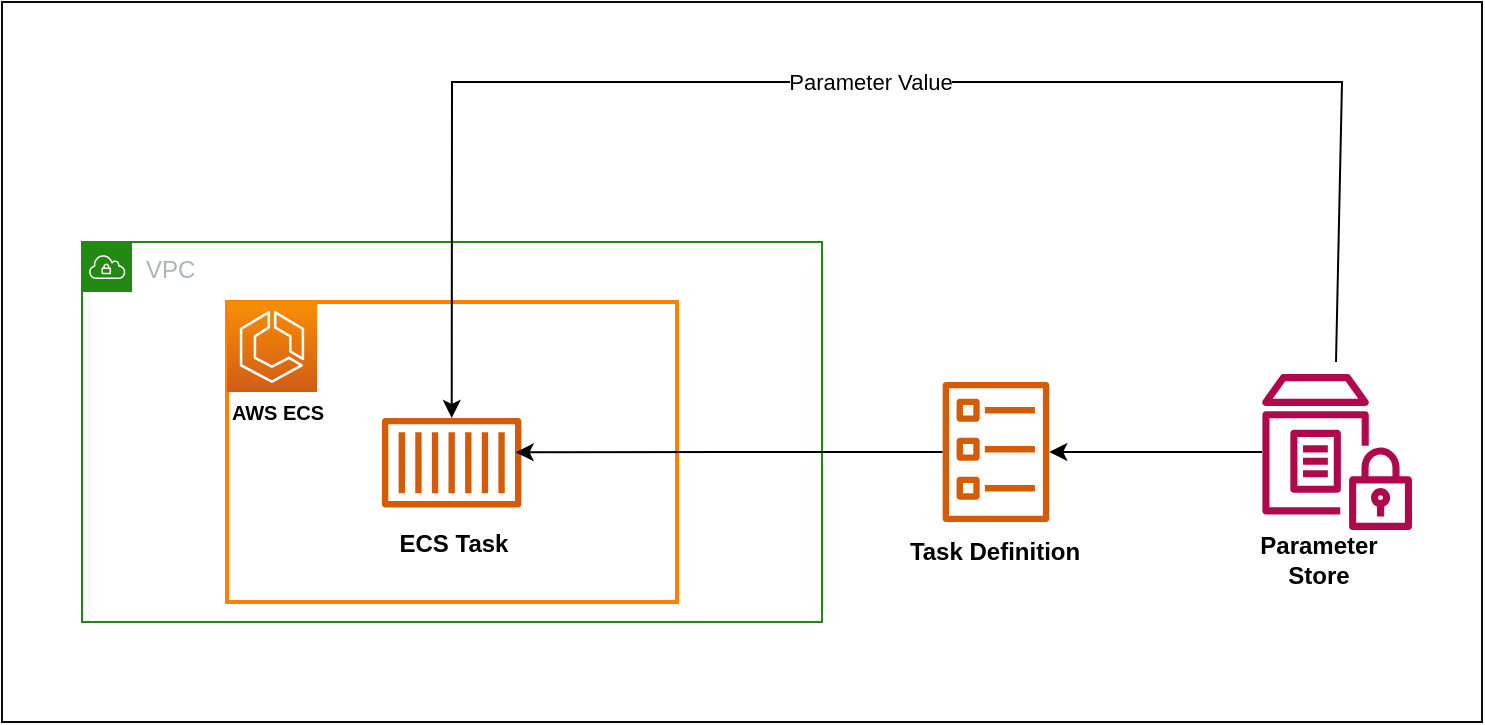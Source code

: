 <mxfile version="21.2.1" type="device">
  <diagram name="Página-1" id="oRof4bi7FMiIdzMMN4kg">
    <mxGraphModel dx="1434" dy="664" grid="1" gridSize="10" guides="1" tooltips="1" connect="1" arrows="1" fold="1" page="1" pageScale="1" pageWidth="827" pageHeight="1169" math="0" shadow="0">
      <root>
        <mxCell id="0" />
        <mxCell id="1" parent="0" />
        <mxCell id="PckgVP8NDZXa9hlAkmpA-39" value="" style="rounded=0;whiteSpace=wrap;html=1;strokeColor=#0A0A0A;" vertex="1" parent="1">
          <mxGeometry x="30" y="40" width="740" height="360" as="geometry" />
        </mxCell>
        <mxCell id="PckgVP8NDZXa9hlAkmpA-1" value="VPC" style="points=[[0,0],[0.25,0],[0.5,0],[0.75,0],[1,0],[1,0.25],[1,0.5],[1,0.75],[1,1],[0.75,1],[0.5,1],[0.25,1],[0,1],[0,0.75],[0,0.5],[0,0.25]];outlineConnect=0;gradientColor=none;html=1;whiteSpace=wrap;fontSize=12;fontStyle=0;container=1;pointerEvents=0;collapsible=0;recursiveResize=0;shape=mxgraph.aws4.group;grIcon=mxgraph.aws4.group_vpc;strokeColor=#248814;fillColor=none;verticalAlign=top;align=left;spacingLeft=30;fontColor=#AAB7B8;dashed=0;" vertex="1" parent="1">
          <mxGeometry x="70" y="160" width="370" height="190" as="geometry" />
        </mxCell>
        <mxCell id="PckgVP8NDZXa9hlAkmpA-6" value="" style="group" vertex="1" connectable="0" parent="PckgVP8NDZXa9hlAkmpA-1">
          <mxGeometry x="72.5" y="30" width="225" height="150" as="geometry" />
        </mxCell>
        <mxCell id="PckgVP8NDZXa9hlAkmpA-5" value="" style="rounded=0;whiteSpace=wrap;html=1;strokeColor=#FF8000;strokeWidth=2;" vertex="1" parent="PckgVP8NDZXa9hlAkmpA-6">
          <mxGeometry width="225" height="150" as="geometry" />
        </mxCell>
        <mxCell id="PckgVP8NDZXa9hlAkmpA-2" value="" style="sketch=0;points=[[0,0,0],[0.25,0,0],[0.5,0,0],[0.75,0,0],[1,0,0],[0,1,0],[0.25,1,0],[0.5,1,0],[0.75,1,0],[1,1,0],[0,0.25,0],[0,0.5,0],[0,0.75,0],[1,0.25,0],[1,0.5,0],[1,0.75,0]];outlineConnect=0;fontColor=#232F3E;gradientColor=#F78E04;gradientDirection=north;fillColor=#D05C17;strokeColor=#ffffff;dashed=0;verticalLabelPosition=bottom;verticalAlign=top;align=center;html=1;fontSize=12;fontStyle=0;aspect=fixed;shape=mxgraph.aws4.resourceIcon;resIcon=mxgraph.aws4.ecs;" vertex="1" parent="PckgVP8NDZXa9hlAkmpA-6">
          <mxGeometry width="45" height="45" as="geometry" />
        </mxCell>
        <mxCell id="PckgVP8NDZXa9hlAkmpA-10" value="" style="sketch=0;outlineConnect=0;fontColor=#232F3E;gradientColor=none;fillColor=#D45B07;strokeColor=none;dashed=0;verticalLabelPosition=bottom;verticalAlign=top;align=center;html=1;fontSize=12;fontStyle=0;aspect=fixed;pointerEvents=1;shape=mxgraph.aws4.container_1;" vertex="1" parent="PckgVP8NDZXa9hlAkmpA-6">
          <mxGeometry x="77.499" y="57.842" width="69.683" height="45" as="geometry" />
        </mxCell>
        <mxCell id="PckgVP8NDZXa9hlAkmpA-11" value="&lt;b&gt;ECS Task&lt;/b&gt;" style="text;strokeColor=none;align=center;fillColor=none;html=1;verticalAlign=middle;whiteSpace=wrap;rounded=0;" vertex="1" parent="PckgVP8NDZXa9hlAkmpA-6">
          <mxGeometry x="79.841" y="103.846" width="67.5" height="34.615" as="geometry" />
        </mxCell>
        <mxCell id="PckgVP8NDZXa9hlAkmpA-46" value="&lt;font style=&quot;font-size: 10px;&quot;&gt;&lt;b&gt;AWS ECS&lt;br&gt;&lt;/b&gt;&lt;/font&gt;" style="text;strokeColor=none;align=center;fillColor=none;html=1;verticalAlign=middle;whiteSpace=wrap;rounded=0;" vertex="1" parent="PckgVP8NDZXa9hlAkmpA-6">
          <mxGeometry y="40" width="50" height="30" as="geometry" />
        </mxCell>
        <mxCell id="PckgVP8NDZXa9hlAkmpA-19" style="edgeStyle=orthogonalEdgeStyle;rounded=0;orthogonalLoop=1;jettySize=auto;html=1;entryX=0.959;entryY=0.384;entryDx=0;entryDy=0;entryPerimeter=0;" edge="1" parent="1" source="PckgVP8NDZXa9hlAkmpA-13" target="PckgVP8NDZXa9hlAkmpA-10">
          <mxGeometry relative="1" as="geometry" />
        </mxCell>
        <mxCell id="PckgVP8NDZXa9hlAkmpA-13" value="" style="sketch=0;outlineConnect=0;fontColor=#232F3E;gradientColor=none;fillColor=#D45B07;strokeColor=none;dashed=0;verticalLabelPosition=bottom;verticalAlign=top;align=center;html=1;fontSize=12;fontStyle=0;aspect=fixed;pointerEvents=1;shape=mxgraph.aws4.ecs_task;" vertex="1" parent="1">
          <mxGeometry x="500" y="230" width="53.96" height="70" as="geometry" />
        </mxCell>
        <mxCell id="PckgVP8NDZXa9hlAkmpA-14" value="&lt;b&gt;Task Definition&lt;/b&gt;" style="text;strokeColor=none;align=center;fillColor=none;html=1;verticalAlign=middle;whiteSpace=wrap;rounded=0;" vertex="1" parent="1">
          <mxGeometry x="480.47" y="300" width="93.02" height="30" as="geometry" />
        </mxCell>
        <mxCell id="PckgVP8NDZXa9hlAkmpA-15" value="" style="sketch=0;outlineConnect=0;fontColor=#232F3E;gradientColor=none;fillColor=#B0084D;strokeColor=none;dashed=0;verticalLabelPosition=bottom;verticalAlign=top;align=center;html=1;fontSize=12;fontStyle=0;aspect=fixed;pointerEvents=1;shape=mxgraph.aws4.parameter_store;" vertex="1" parent="1">
          <mxGeometry x="660" y="226" width="75" height="78" as="geometry" />
        </mxCell>
        <mxCell id="PckgVP8NDZXa9hlAkmpA-16" value="&lt;b&gt;Parameter Store&lt;br&gt;&lt;/b&gt;" style="text;strokeColor=none;align=center;fillColor=none;html=1;verticalAlign=middle;whiteSpace=wrap;rounded=0;" vertex="1" parent="1">
          <mxGeometry x="641.98" y="304" width="93.02" height="30" as="geometry" />
        </mxCell>
        <mxCell id="PckgVP8NDZXa9hlAkmpA-17" value="" style="endArrow=classic;html=1;rounded=0;" edge="1" parent="1" source="PckgVP8NDZXa9hlAkmpA-15" target="PckgVP8NDZXa9hlAkmpA-13">
          <mxGeometry width="50" height="50" relative="1" as="geometry">
            <mxPoint x="670" y="260" as="sourcePoint" />
            <mxPoint x="560" y="270" as="targetPoint" />
          </mxGeometry>
        </mxCell>
        <mxCell id="PckgVP8NDZXa9hlAkmpA-35" value="" style="endArrow=classic;html=1;rounded=0;" edge="1" parent="1" target="PckgVP8NDZXa9hlAkmpA-10">
          <mxGeometry relative="1" as="geometry">
            <mxPoint x="697" y="220" as="sourcePoint" />
            <mxPoint x="261" y="116" as="targetPoint" />
            <Array as="points">
              <mxPoint x="700" y="80" />
              <mxPoint x="255" y="80" />
            </Array>
          </mxGeometry>
        </mxCell>
        <mxCell id="PckgVP8NDZXa9hlAkmpA-36" value="Parameter Value" style="edgeLabel;resizable=0;html=1;align=center;verticalAlign=middle;" connectable="0" vertex="1" parent="PckgVP8NDZXa9hlAkmpA-35">
          <mxGeometry relative="1" as="geometry" />
        </mxCell>
      </root>
    </mxGraphModel>
  </diagram>
</mxfile>
